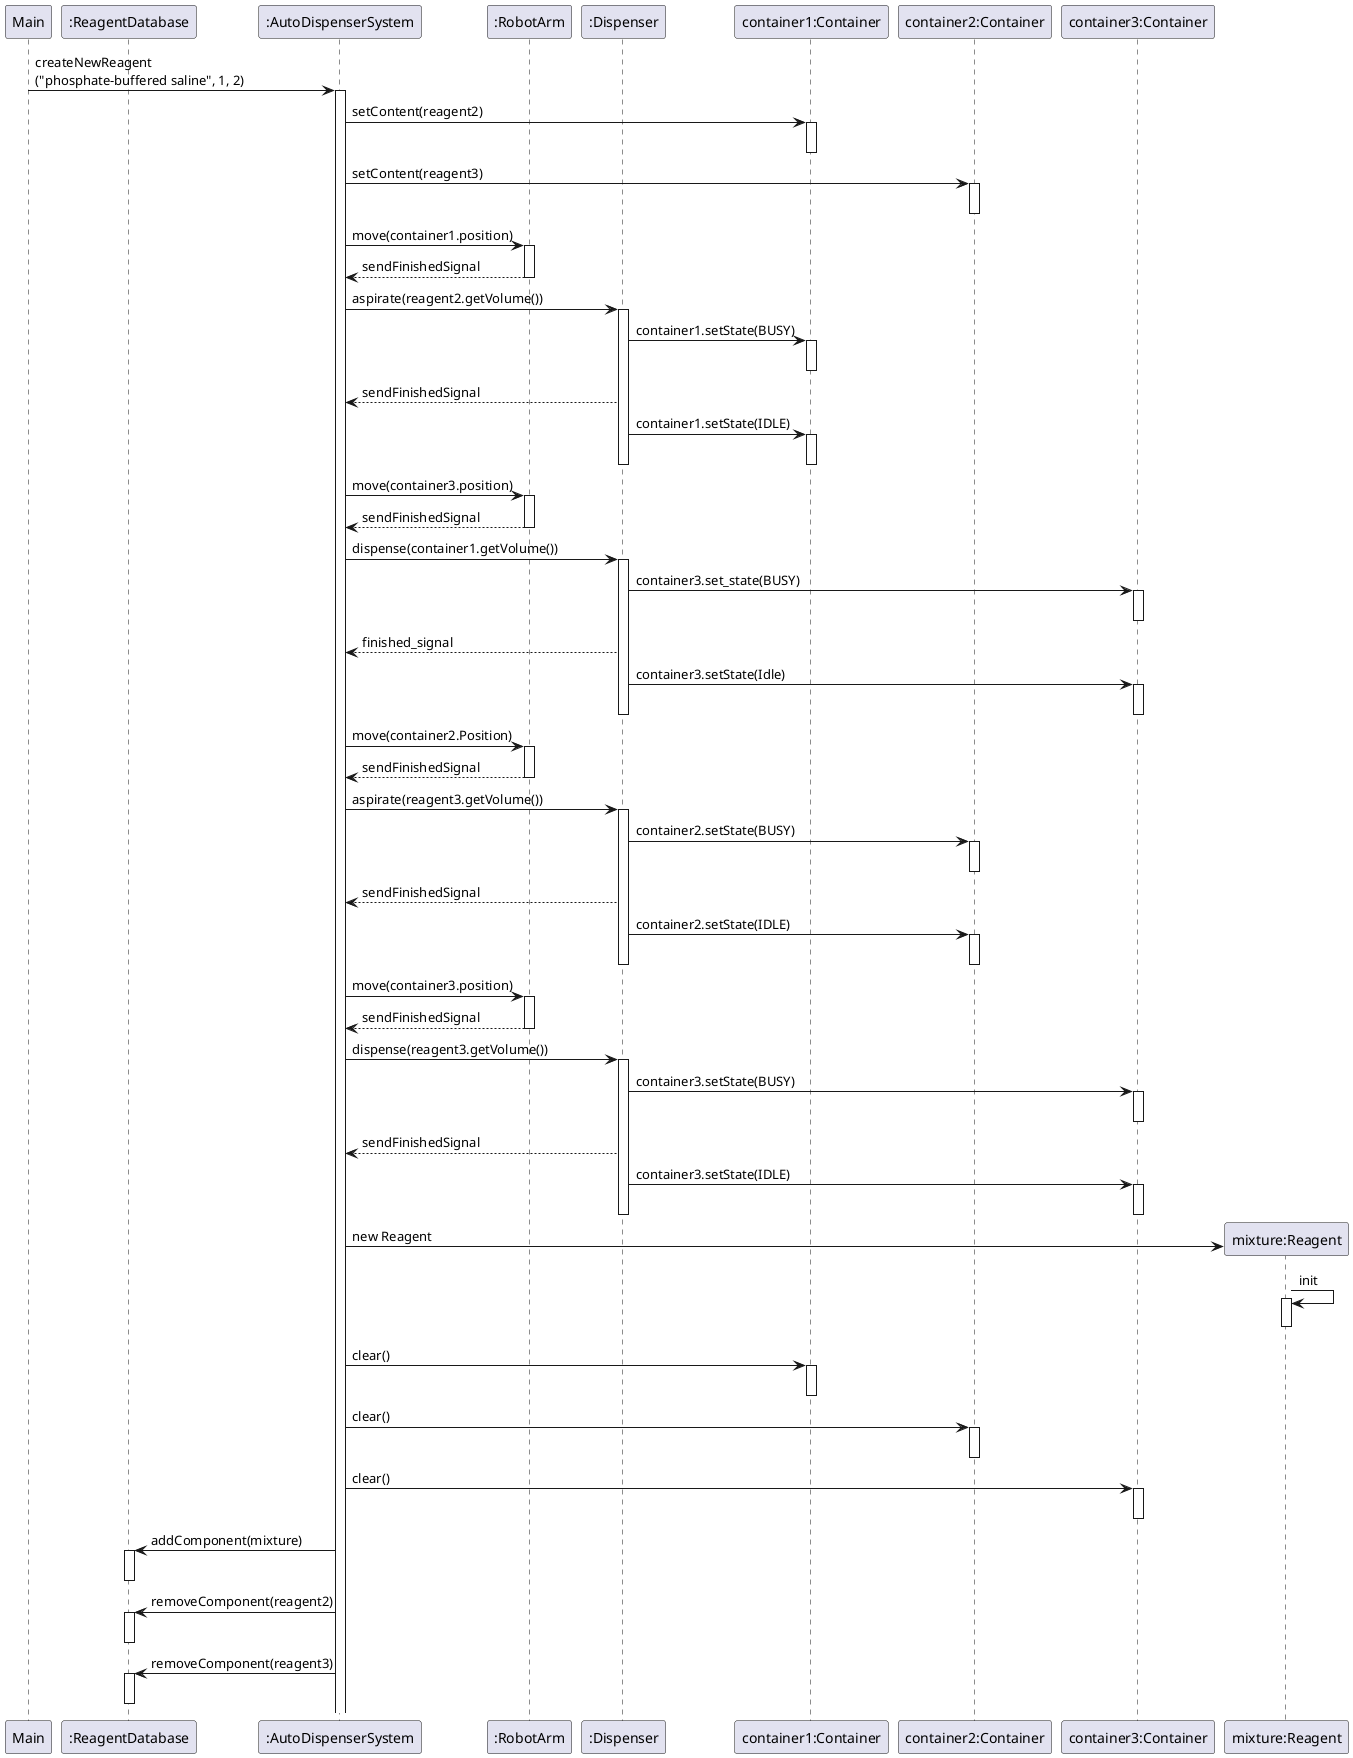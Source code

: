 @startuml sequence
participant "Main"
participant ":ReagentDatabase"
participant ":AutoDispenserSystem"
participant ":RobotArm"
participant ":Dispenser"
participant "container1:Container"
participant "container2:Container"
participant "container3:Container"
participant "mixture:Reagent"

"Main" -> ":AutoDispenserSystem" : createNewReagent\n("phosphate-buffered saline", 1, 2)
activate ":AutoDispenserSystem"

":AutoDispenserSystem" -> "container1:Container" : setContent(reagent2)
activate "container1:Container"
deactivate "container1:Container"

":AutoDispenserSystem" -> "container2:Container" : setContent(reagent3)
activate "container2:Container"
deactivate "container2:Container"

":AutoDispenserSystem" -> ":RobotArm" : move(container1.position)
activate ":RobotArm"
":AutoDispenserSystem" <-- ":RobotArm" : sendFinishedSignal
deactivate ":RobotArm"

":AutoDispenserSystem" -> ":Dispenser" : aspirate(reagent2.getVolume())
activate ":Dispenser"
":Dispenser" -> "container1:Container" : container1.setState(BUSY)
activate "container1:Container"
deactivate "container1:Container"
":AutoDispenserSystem" <-- ":Dispenser" : sendFinishedSignal
":Dispenser" -> "container1:Container" : container1.setState(IDLE)
activate "container1:Container"
deactivate ":Dispenser"
deactivate "container1:Container"

":AutoDispenserSystem" -> ":RobotArm" : move(container3.position)
activate ":RobotArm"
":AutoDispenserSystem" <-- ":RobotArm" : sendFinishedSignal
deactivate ":RobotArm"

":AutoDispenserSystem" -> ":Dispenser" : dispense(container1.getVolume())
activate ":Dispenser"
":Dispenser" -> "container3:Container" : container3.set_state(BUSY)
activate "container3:Container"
deactivate "container3:Container"
":AutoDispenserSystem" <-- ":Dispenser" : finished_signal
":Dispenser" -> "container3:Container" : container3.setState(Idle)
activate "container3:Container"
deactivate ":Dispenser"
deactivate "container3:Container"

":AutoDispenserSystem" -> ":RobotArm" : move(container2.Position)
activate ":RobotArm"
":AutoDispenserSystem" <-- ":RobotArm" : sendFinishedSignal
deactivate ":RobotArm"

":AutoDispenserSystem" -> ":Dispenser" : aspirate(reagent3.getVolume())
activate ":Dispenser"
":Dispenser" -> "container2:Container" : container2.setState(BUSY)
activate "container2:Container"
deactivate "container2:Container"
":AutoDispenserSystem" <-- ":Dispenser" : sendFinishedSignal
":Dispenser" -> "container2:Container" : container2.setState(IDLE)
activate "container2:Container"
deactivate ":Dispenser"
deactivate "container2:Container"

":AutoDispenserSystem" -> ":RobotArm" : move(container3.position)
activate ":RobotArm"
":AutoDispenserSystem" <-- ":RobotArm" : sendFinishedSignal
deactivate ":RobotArm"

":AutoDispenserSystem" -> ":Dispenser" : dispense(reagent3.getVolume())
activate ":Dispenser"
":Dispenser" -> "container3:Container" : container3.setState(BUSY)
activate "container3:Container"
deactivate "container3:Container"
":AutoDispenserSystem" <-- ":Dispenser" : sendFinishedSignal
":Dispenser" -> "container3:Container" : container3.setState(IDLE)
activate "container3:Container"
deactivate ":Dispenser"
deactivate "container3:Container"

":AutoDispenserSystem" -> "mixture:Reagent" ** :new Reagent
"mixture:Reagent" -> "mixture:Reagent" : init
activate "mixture:Reagent"
deactivate "mixture:Reagent"

":AutoDispenserSystem" -> "container1:Container" : clear()
activate "container1:Container"
deactivate "container1:Container"
":AutoDispenserSystem" -> "container2:Container" : clear()
activate "container2:Container"
deactivate "container2:Container"
":AutoDispenserSystem" -> "container3:Container" : clear()
activate "container3:Container"
deactivate "container3:Container"

":AutoDispenserSystem" -> ":ReagentDatabase" : addComponent(mixture)
activate ":ReagentDatabase"
deactivate ":ReagentDatabase"
":AutoDispenserSystem" -> ":ReagentDatabase" : removeComponent(reagent2)
activate ":ReagentDatabase"
deactivate ":ReagentDatabase"
":AutoDispenserSystem" -> ":ReagentDatabase" : removeComponent(reagent3)
activate ":ReagentDatabase"
deactivate ":ReagentDatabase"

@enduml